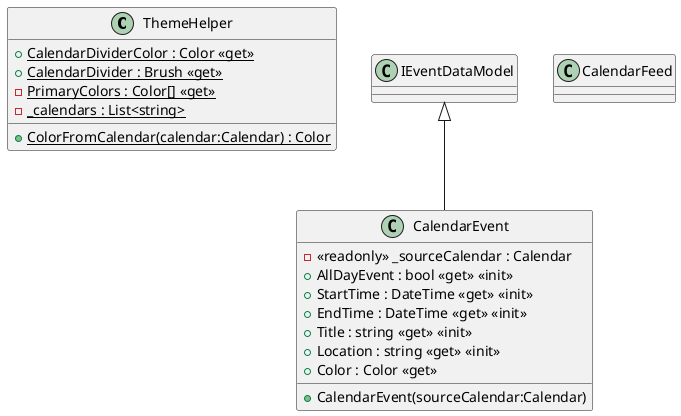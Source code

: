 @startuml
class ThemeHelper {
    + {static} CalendarDividerColor : Color <<get>>
    + {static} CalendarDivider : Brush <<get>>
    - {static} PrimaryColors : Color[] <<get>>
    - {static} _calendars : List<string>
    + {static} ColorFromCalendar(calendar:Calendar) : Color
}
class CalendarEvent {
    - <<readonly>> _sourceCalendar : Calendar
    + CalendarEvent(sourceCalendar:Calendar)
    + AllDayEvent : bool <<get>> <<init>>
    + StartTime : DateTime <<get>> <<init>>
    + EndTime : DateTime <<get>> <<init>>
    + Title : string <<get>> <<init>>
    + Location : string <<get>> <<init>>
    + Color : Color <<get>>
}
class CalendarFeed {
}
IEventDataModel <|-- CalendarEvent
@enduml
